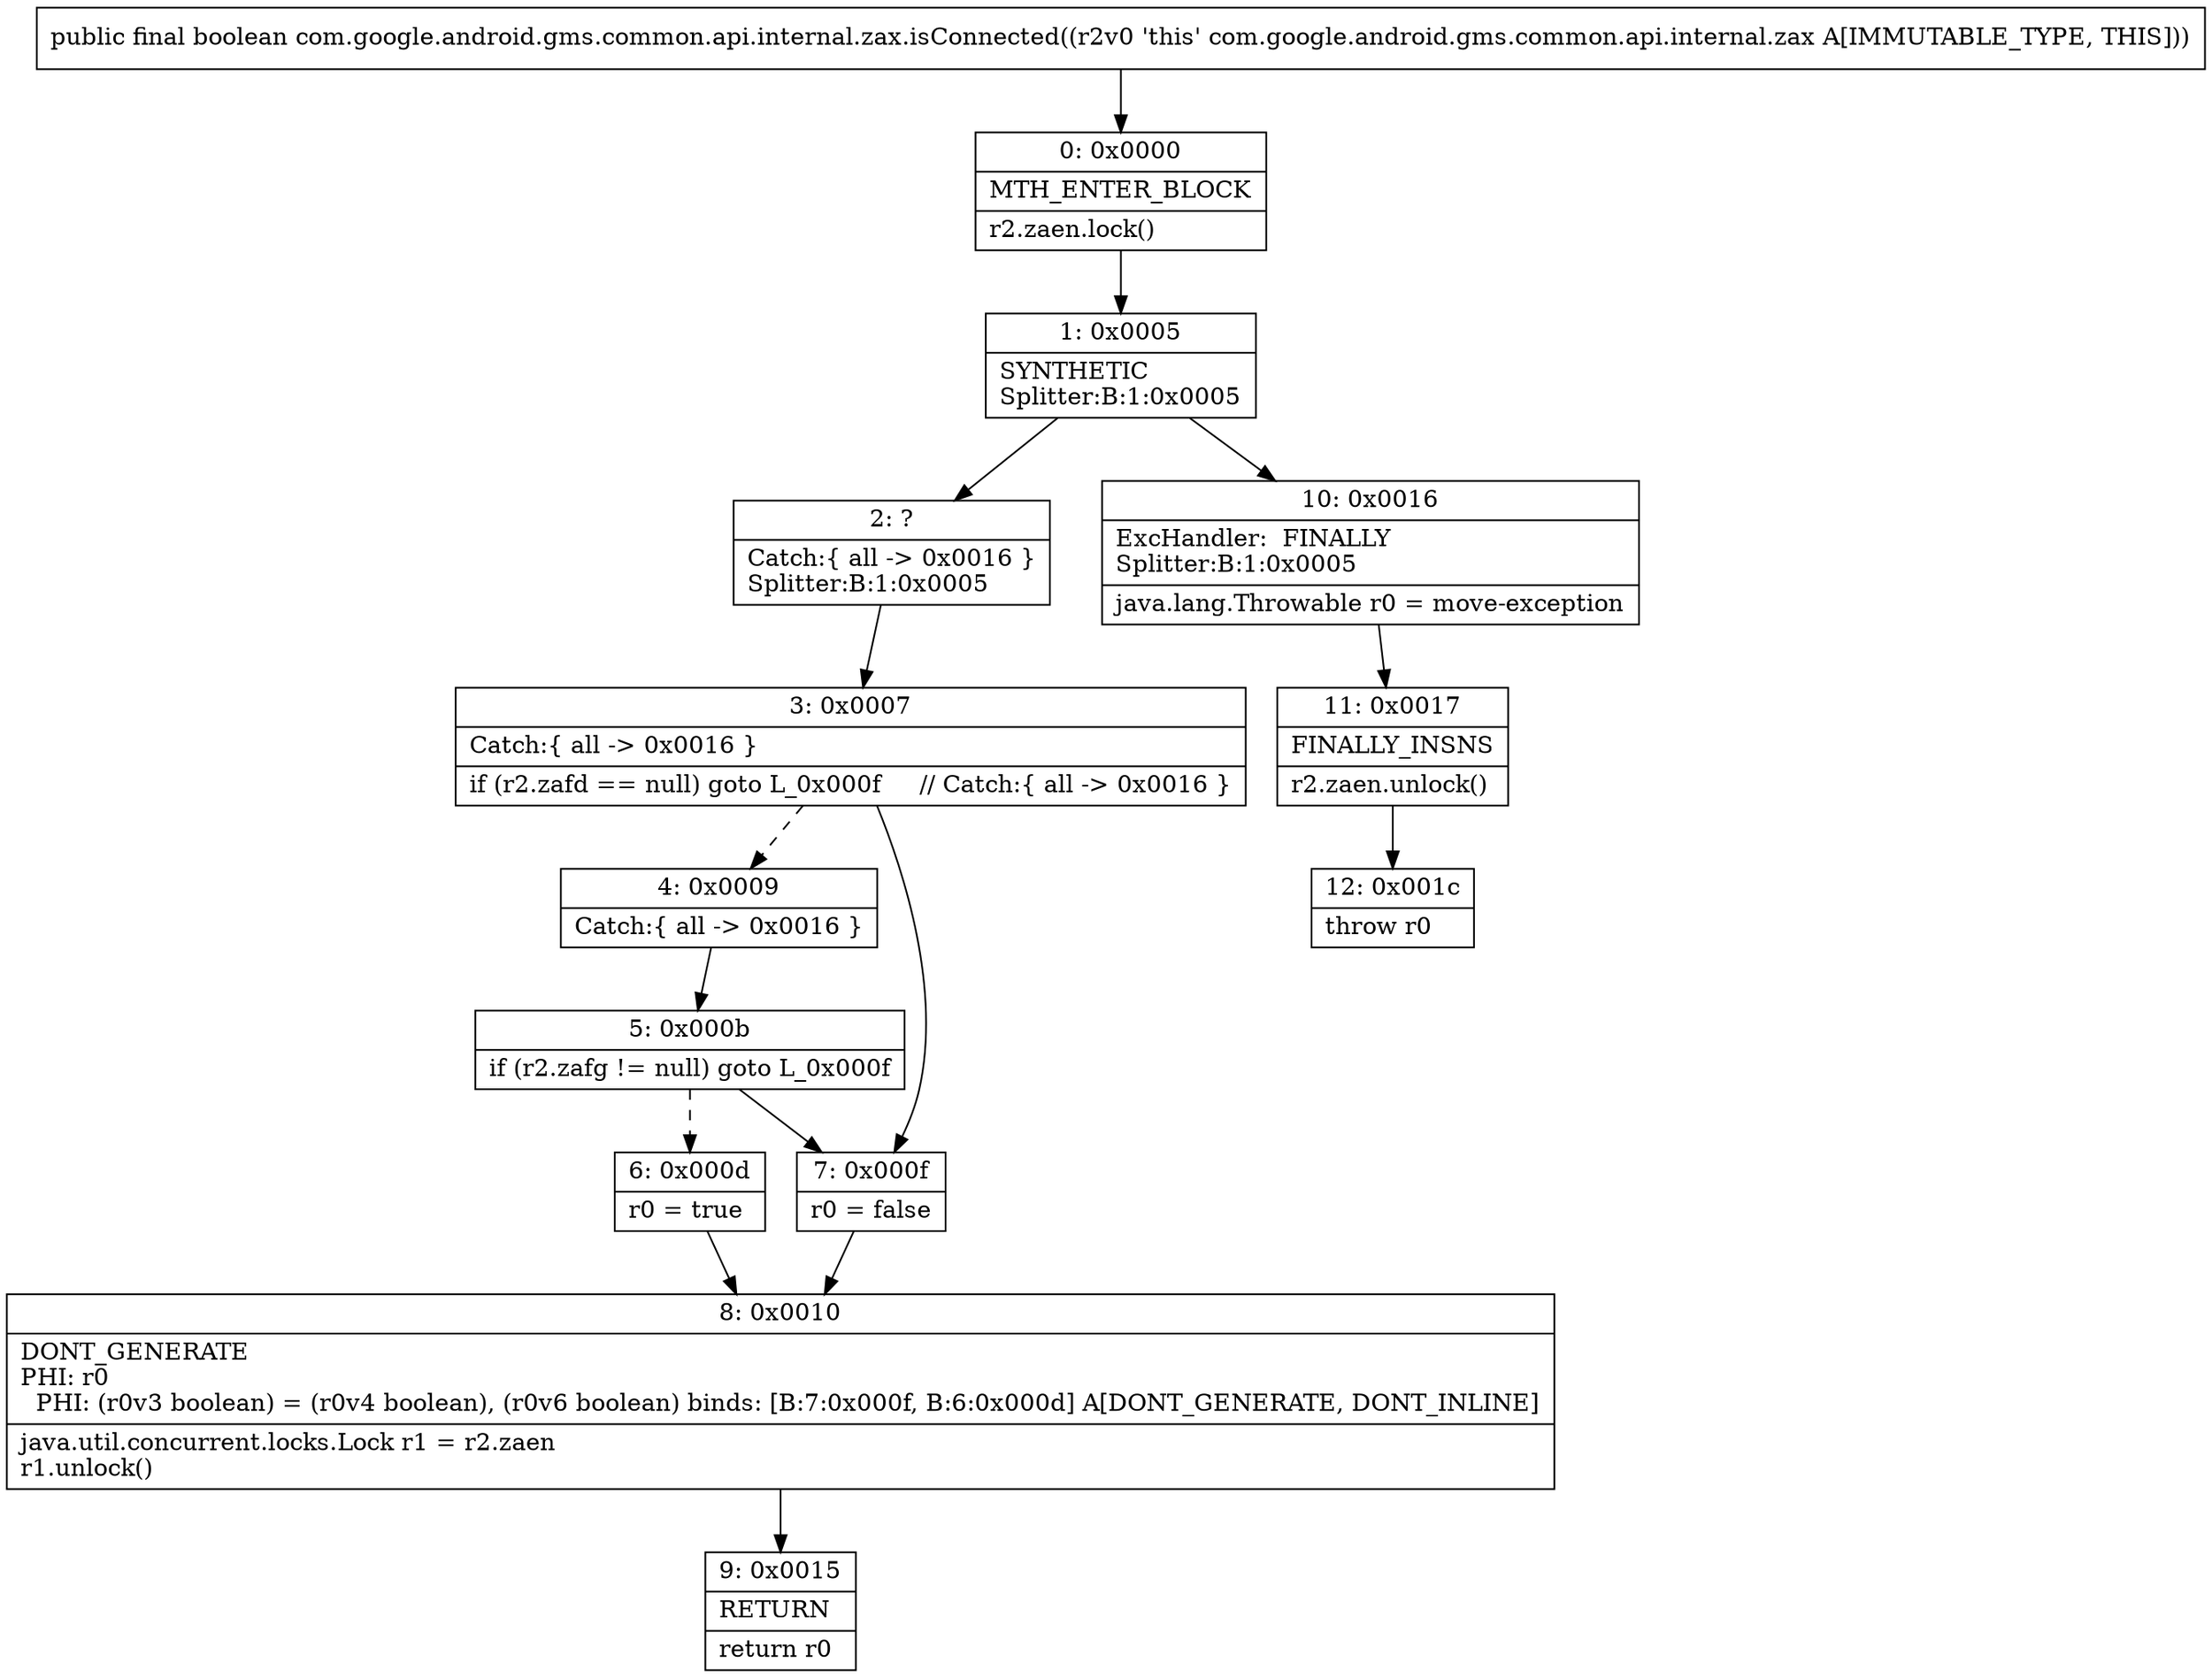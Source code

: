 digraph "CFG forcom.google.android.gms.common.api.internal.zax.isConnected()Z" {
Node_0 [shape=record,label="{0\:\ 0x0000|MTH_ENTER_BLOCK\l|r2.zaen.lock()\l}"];
Node_1 [shape=record,label="{1\:\ 0x0005|SYNTHETIC\lSplitter:B:1:0x0005\l}"];
Node_2 [shape=record,label="{2\:\ ?|Catch:\{ all \-\> 0x0016 \}\lSplitter:B:1:0x0005\l}"];
Node_3 [shape=record,label="{3\:\ 0x0007|Catch:\{ all \-\> 0x0016 \}\l|if (r2.zafd == null) goto L_0x000f     \/\/ Catch:\{ all \-\> 0x0016 \}\l}"];
Node_4 [shape=record,label="{4\:\ 0x0009|Catch:\{ all \-\> 0x0016 \}\l}"];
Node_5 [shape=record,label="{5\:\ 0x000b|if (r2.zafg != null) goto L_0x000f\l}"];
Node_6 [shape=record,label="{6\:\ 0x000d|r0 = true\l}"];
Node_7 [shape=record,label="{7\:\ 0x000f|r0 = false\l}"];
Node_8 [shape=record,label="{8\:\ 0x0010|DONT_GENERATE\lPHI: r0 \l  PHI: (r0v3 boolean) = (r0v4 boolean), (r0v6 boolean) binds: [B:7:0x000f, B:6:0x000d] A[DONT_GENERATE, DONT_INLINE]\l|java.util.concurrent.locks.Lock r1 = r2.zaen\lr1.unlock()\l}"];
Node_9 [shape=record,label="{9\:\ 0x0015|RETURN\l|return r0\l}"];
Node_10 [shape=record,label="{10\:\ 0x0016|ExcHandler:  FINALLY\lSplitter:B:1:0x0005\l|java.lang.Throwable r0 = move\-exception\l}"];
Node_11 [shape=record,label="{11\:\ 0x0017|FINALLY_INSNS\l|r2.zaen.unlock()\l}"];
Node_12 [shape=record,label="{12\:\ 0x001c|throw r0\l}"];
MethodNode[shape=record,label="{public final boolean com.google.android.gms.common.api.internal.zax.isConnected((r2v0 'this' com.google.android.gms.common.api.internal.zax A[IMMUTABLE_TYPE, THIS])) }"];
MethodNode -> Node_0;
Node_0 -> Node_1;
Node_1 -> Node_2;
Node_1 -> Node_10;
Node_2 -> Node_3;
Node_3 -> Node_4[style=dashed];
Node_3 -> Node_7;
Node_4 -> Node_5;
Node_5 -> Node_6[style=dashed];
Node_5 -> Node_7;
Node_6 -> Node_8;
Node_7 -> Node_8;
Node_8 -> Node_9;
Node_10 -> Node_11;
Node_11 -> Node_12;
}

